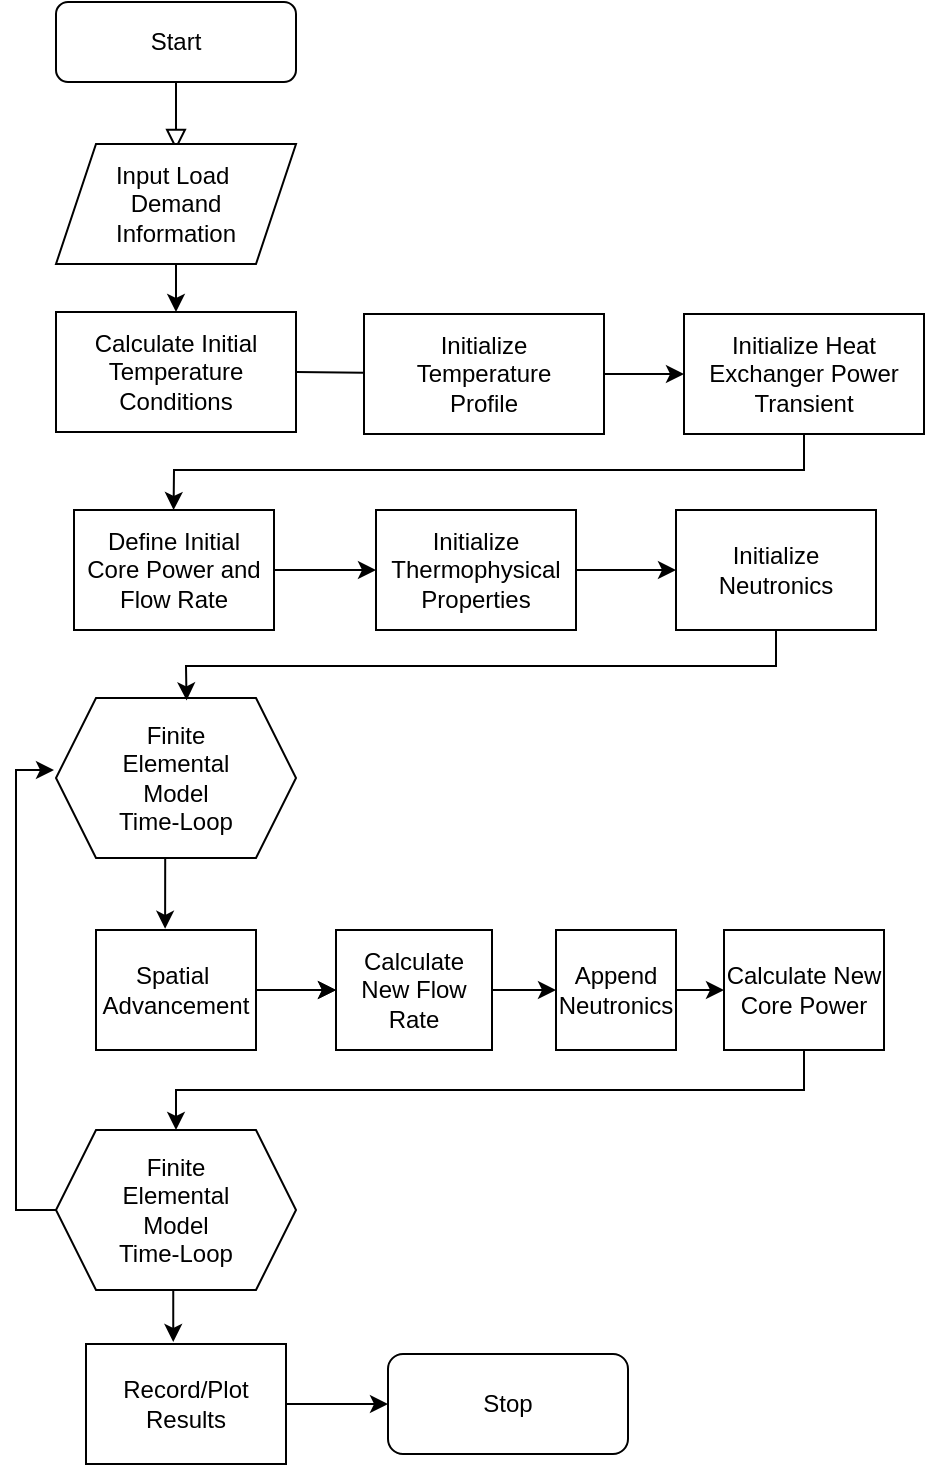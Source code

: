 <mxfile version="22.0.8" type="device">
  <diagram id="C5RBs43oDa-KdzZeNtuy" name="Page-1">
    <mxGraphModel dx="2206" dy="1203" grid="1" gridSize="10" guides="1" tooltips="1" connect="1" arrows="1" fold="1" page="1" pageScale="1" pageWidth="827" pageHeight="1169" math="0" shadow="0">
      <root>
        <mxCell id="WIyWlLk6GJQsqaUBKTNV-0" />
        <mxCell id="WIyWlLk6GJQsqaUBKTNV-1" parent="WIyWlLk6GJQsqaUBKTNV-0" />
        <mxCell id="WIyWlLk6GJQsqaUBKTNV-2" value="" style="rounded=0;html=1;jettySize=auto;orthogonalLoop=1;fontSize=11;endArrow=block;endFill=0;endSize=8;strokeWidth=1;shadow=0;labelBackgroundColor=none;edgeStyle=orthogonalEdgeStyle;" parent="WIyWlLk6GJQsqaUBKTNV-1" source="WIyWlLk6GJQsqaUBKTNV-3" edge="1">
          <mxGeometry relative="1" as="geometry">
            <mxPoint x="220" y="170" as="targetPoint" />
          </mxGeometry>
        </mxCell>
        <mxCell id="WIyWlLk6GJQsqaUBKTNV-3" value="Start" style="rounded=1;whiteSpace=wrap;html=1;fontSize=12;glass=0;strokeWidth=1;shadow=0;" parent="WIyWlLk6GJQsqaUBKTNV-1" vertex="1">
          <mxGeometry x="160" y="96" width="120" height="40" as="geometry" />
        </mxCell>
        <mxCell id="FrEpIwxEG9DmAQTILEQe-0" value="Input Load&amp;nbsp;&lt;br&gt;Demand &lt;br&gt;Information" style="shape=parallelogram;perimeter=parallelogramPerimeter;whiteSpace=wrap;html=1;fixedSize=1;" parent="WIyWlLk6GJQsqaUBKTNV-1" vertex="1">
          <mxGeometry x="160" y="167" width="120" height="60" as="geometry" />
        </mxCell>
        <mxCell id="FrEpIwxEG9DmAQTILEQe-1" value="" style="endArrow=classic;html=1;rounded=0;exitX=0.5;exitY=1;exitDx=0;exitDy=0;" parent="WIyWlLk6GJQsqaUBKTNV-1" source="FrEpIwxEG9DmAQTILEQe-0" target="FrEpIwxEG9DmAQTILEQe-2" edge="1">
          <mxGeometry width="50" height="50" relative="1" as="geometry">
            <mxPoint x="390" y="390" as="sourcePoint" />
            <mxPoint x="220" y="270" as="targetPoint" />
          </mxGeometry>
        </mxCell>
        <mxCell id="FrEpIwxEG9DmAQTILEQe-2" value="Calculate Initial&lt;br&gt;Temperature Conditions" style="rounded=0;whiteSpace=wrap;html=1;" parent="WIyWlLk6GJQsqaUBKTNV-1" vertex="1">
          <mxGeometry x="160" y="251" width="120" height="60" as="geometry" />
        </mxCell>
        <mxCell id="FrEpIwxEG9DmAQTILEQe-3" value="" style="endArrow=classic;html=1;rounded=0;exitX=1;exitY=0.5;exitDx=0;exitDy=0;startArrow=none;" parent="WIyWlLk6GJQsqaUBKTNV-1" source="FrEpIwxEG9DmAQTILEQe-4" edge="1">
          <mxGeometry width="50" height="50" relative="1" as="geometry">
            <mxPoint x="390" y="380" as="sourcePoint" />
            <mxPoint x="330" y="281" as="targetPoint" />
          </mxGeometry>
        </mxCell>
        <mxCell id="FrEpIwxEG9DmAQTILEQe-7" value="" style="edgeStyle=orthogonalEdgeStyle;rounded=0;orthogonalLoop=1;jettySize=auto;html=1;" parent="WIyWlLk6GJQsqaUBKTNV-1" source="FrEpIwxEG9DmAQTILEQe-4" target="FrEpIwxEG9DmAQTILEQe-6" edge="1">
          <mxGeometry relative="1" as="geometry" />
        </mxCell>
        <mxCell id="FrEpIwxEG9DmAQTILEQe-4" value="Initialize &lt;br&gt;Temperature&lt;br&gt;Profile" style="rounded=0;whiteSpace=wrap;html=1;" parent="WIyWlLk6GJQsqaUBKTNV-1" vertex="1">
          <mxGeometry x="314" y="252" width="120" height="60" as="geometry" />
        </mxCell>
        <mxCell id="FrEpIwxEG9DmAQTILEQe-5" value="" style="endArrow=none;html=1;rounded=0;exitX=1;exitY=0.5;exitDx=0;exitDy=0;" parent="WIyWlLk6GJQsqaUBKTNV-1" source="FrEpIwxEG9DmAQTILEQe-2" target="FrEpIwxEG9DmAQTILEQe-4" edge="1">
          <mxGeometry width="50" height="50" relative="1" as="geometry">
            <mxPoint x="280" y="281" as="sourcePoint" />
            <mxPoint x="330" y="281" as="targetPoint" />
          </mxGeometry>
        </mxCell>
        <mxCell id="FrEpIwxEG9DmAQTILEQe-6" value="Initialize Heat Exchanger Power Transient" style="whiteSpace=wrap;html=1;rounded=0;" parent="WIyWlLk6GJQsqaUBKTNV-1" vertex="1">
          <mxGeometry x="474" y="252" width="120" height="60" as="geometry" />
        </mxCell>
        <mxCell id="FrEpIwxEG9DmAQTILEQe-8" value="Finite&lt;br&gt;Elemental&lt;br&gt;Model&lt;br&gt;Time-Loop" style="shape=hexagon;perimeter=hexagonPerimeter2;whiteSpace=wrap;html=1;fixedSize=1;" parent="WIyWlLk6GJQsqaUBKTNV-1" vertex="1">
          <mxGeometry x="160" y="444" width="120" height="80" as="geometry" />
        </mxCell>
        <mxCell id="FrEpIwxEG9DmAQTILEQe-11" value="" style="endArrow=classic;html=1;rounded=0;entryX=0.5;entryY=0;entryDx=0;entryDy=0;exitX=0.5;exitY=1;exitDx=0;exitDy=0;" parent="WIyWlLk6GJQsqaUBKTNV-1" source="FrEpIwxEG9DmAQTILEQe-6" edge="1">
          <mxGeometry width="50" height="50" relative="1" as="geometry">
            <mxPoint x="218.79" y="330" as="sourcePoint" />
            <mxPoint x="218.79" y="350" as="targetPoint" />
            <Array as="points">
              <mxPoint x="534" y="330" />
              <mxPoint x="219" y="330" />
            </Array>
          </mxGeometry>
        </mxCell>
        <mxCell id="FrEpIwxEG9DmAQTILEQe-21" value="" style="edgeStyle=orthogonalEdgeStyle;rounded=0;orthogonalLoop=1;jettySize=auto;html=1;" parent="WIyWlLk6GJQsqaUBKTNV-1" source="FrEpIwxEG9DmAQTILEQe-17" target="FrEpIwxEG9DmAQTILEQe-20" edge="1">
          <mxGeometry relative="1" as="geometry" />
        </mxCell>
        <mxCell id="pX-DST7V-c7ylXV_XScW-7" value="" style="edgeStyle=orthogonalEdgeStyle;rounded=0;orthogonalLoop=1;jettySize=auto;html=1;" edge="1" parent="WIyWlLk6GJQsqaUBKTNV-1" source="FrEpIwxEG9DmAQTILEQe-17" target="FrEpIwxEG9DmAQTILEQe-20">
          <mxGeometry relative="1" as="geometry" />
        </mxCell>
        <mxCell id="FrEpIwxEG9DmAQTILEQe-17" value="Spatial&amp;nbsp;&lt;br&gt;Advancement" style="whiteSpace=wrap;html=1;" parent="WIyWlLk6GJQsqaUBKTNV-1" vertex="1">
          <mxGeometry x="180" y="560" width="80" height="60" as="geometry" />
        </mxCell>
        <mxCell id="FrEpIwxEG9DmAQTILEQe-23" value="" style="edgeStyle=orthogonalEdgeStyle;rounded=0;orthogonalLoop=1;jettySize=auto;html=1;" parent="WIyWlLk6GJQsqaUBKTNV-1" source="FrEpIwxEG9DmAQTILEQe-20" target="FrEpIwxEG9DmAQTILEQe-22" edge="1">
          <mxGeometry relative="1" as="geometry" />
        </mxCell>
        <mxCell id="FrEpIwxEG9DmAQTILEQe-20" value="Calculate New Flow Rate" style="whiteSpace=wrap;html=1;" parent="WIyWlLk6GJQsqaUBKTNV-1" vertex="1">
          <mxGeometry x="300" y="560" width="78" height="60" as="geometry" />
        </mxCell>
        <mxCell id="pX-DST7V-c7ylXV_XScW-4" style="edgeStyle=orthogonalEdgeStyle;rounded=0;orthogonalLoop=1;jettySize=auto;html=1;exitX=1;exitY=0.5;exitDx=0;exitDy=0;entryX=0;entryY=0.5;entryDx=0;entryDy=0;" edge="1" parent="WIyWlLk6GJQsqaUBKTNV-1" source="FrEpIwxEG9DmAQTILEQe-22" target="FrEpIwxEG9DmAQTILEQe-44">
          <mxGeometry relative="1" as="geometry" />
        </mxCell>
        <mxCell id="FrEpIwxEG9DmAQTILEQe-22" value="Append Neutronics" style="whiteSpace=wrap;html=1;" parent="WIyWlLk6GJQsqaUBKTNV-1" vertex="1">
          <mxGeometry x="410" y="560" width="60" height="60" as="geometry" />
        </mxCell>
        <mxCell id="FrEpIwxEG9DmAQTILEQe-32" value="" style="edgeStyle=orthogonalEdgeStyle;rounded=0;orthogonalLoop=1;jettySize=auto;html=1;" parent="WIyWlLk6GJQsqaUBKTNV-1" source="FrEpIwxEG9DmAQTILEQe-33" target="FrEpIwxEG9DmAQTILEQe-35" edge="1">
          <mxGeometry relative="1" as="geometry" />
        </mxCell>
        <mxCell id="FrEpIwxEG9DmAQTILEQe-33" value="Define Initial &lt;br&gt;Core Power and Flow Rate" style="whiteSpace=wrap;html=1;" parent="WIyWlLk6GJQsqaUBKTNV-1" vertex="1">
          <mxGeometry x="169" y="350" width="100" height="60" as="geometry" />
        </mxCell>
        <mxCell id="FrEpIwxEG9DmAQTILEQe-34" value="" style="edgeStyle=orthogonalEdgeStyle;rounded=0;orthogonalLoop=1;jettySize=auto;html=1;" parent="WIyWlLk6GJQsqaUBKTNV-1" source="FrEpIwxEG9DmAQTILEQe-35" target="FrEpIwxEG9DmAQTILEQe-36" edge="1">
          <mxGeometry relative="1" as="geometry" />
        </mxCell>
        <mxCell id="FrEpIwxEG9DmAQTILEQe-35" value="Initialize Thermophysical Properties" style="whiteSpace=wrap;html=1;" parent="WIyWlLk6GJQsqaUBKTNV-1" vertex="1">
          <mxGeometry x="320" y="350" width="100" height="60" as="geometry" />
        </mxCell>
        <mxCell id="FrEpIwxEG9DmAQTILEQe-36" value="Initialize Neutronics" style="whiteSpace=wrap;html=1;" parent="WIyWlLk6GJQsqaUBKTNV-1" vertex="1">
          <mxGeometry x="470" y="350" width="100" height="60" as="geometry" />
        </mxCell>
        <mxCell id="pX-DST7V-c7ylXV_XScW-8" style="edgeStyle=orthogonalEdgeStyle;rounded=0;orthogonalLoop=1;jettySize=auto;html=1;exitX=0.5;exitY=1;exitDx=0;exitDy=0;entryX=0.5;entryY=0;entryDx=0;entryDy=0;" edge="1" parent="WIyWlLk6GJQsqaUBKTNV-1" source="FrEpIwxEG9DmAQTILEQe-44" target="FrEpIwxEG9DmAQTILEQe-52">
          <mxGeometry relative="1" as="geometry" />
        </mxCell>
        <mxCell id="FrEpIwxEG9DmAQTILEQe-44" value="Calculate New&lt;br&gt;Core Power" style="whiteSpace=wrap;html=1;" parent="WIyWlLk6GJQsqaUBKTNV-1" vertex="1">
          <mxGeometry x="494" y="560" width="80" height="60" as="geometry" />
        </mxCell>
        <mxCell id="FrEpIwxEG9DmAQTILEQe-52" value="Finite&lt;br&gt;Elemental&lt;br&gt;Model&lt;br&gt;Time-Loop" style="shape=hexagon;perimeter=hexagonPerimeter2;whiteSpace=wrap;html=1;fixedSize=1;" parent="WIyWlLk6GJQsqaUBKTNV-1" vertex="1">
          <mxGeometry x="160" y="660" width="120" height="80" as="geometry" />
        </mxCell>
        <mxCell id="FrEpIwxEG9DmAQTILEQe-54" value="" style="edgeStyle=orthogonalEdgeStyle;rounded=0;orthogonalLoop=1;jettySize=auto;html=1;" parent="WIyWlLk6GJQsqaUBKTNV-1" edge="1">
          <mxGeometry relative="1" as="geometry">
            <mxPoint x="218.627" y="740" as="sourcePoint" />
            <mxPoint x="218.627" y="766" as="targetPoint" />
          </mxGeometry>
        </mxCell>
        <mxCell id="FrEpIwxEG9DmAQTILEQe-60" value="" style="endArrow=classic;html=1;rounded=0;entryX=0.544;entryY=0.015;entryDx=0;entryDy=0;exitX=0.5;exitY=1;exitDx=0;exitDy=0;entryPerimeter=0;" parent="WIyWlLk6GJQsqaUBKTNV-1" target="FrEpIwxEG9DmAQTILEQe-8" edge="1" source="FrEpIwxEG9DmAQTILEQe-36">
          <mxGeometry width="50" height="50" relative="1" as="geometry">
            <mxPoint x="464.0" y="410" as="sourcePoint" />
            <mxPoint x="148.79" y="448" as="targetPoint" />
            <Array as="points">
              <mxPoint x="520" y="428" />
              <mxPoint x="305" y="428" />
              <mxPoint x="225" y="428" />
            </Array>
          </mxGeometry>
        </mxCell>
        <mxCell id="FrEpIwxEG9DmAQTILEQe-62" value="" style="endArrow=classic;html=1;rounded=0;entryX=0;entryY=0.5;entryDx=0;entryDy=0;exitX=0;exitY=0.5;exitDx=0;exitDy=0;" parent="WIyWlLk6GJQsqaUBKTNV-1" source="FrEpIwxEG9DmAQTILEQe-52" edge="1">
          <mxGeometry width="50" height="50" relative="1" as="geometry">
            <mxPoint x="162" y="928" as="sourcePoint" />
            <mxPoint x="159" y="480" as="targetPoint" />
            <Array as="points">
              <mxPoint x="140" y="700" />
              <mxPoint x="140" y="480" />
            </Array>
          </mxGeometry>
        </mxCell>
        <mxCell id="FrEpIwxEG9DmAQTILEQe-67" value="" style="edgeStyle=orthogonalEdgeStyle;rounded=0;orthogonalLoop=1;jettySize=auto;html=1;" parent="WIyWlLk6GJQsqaUBKTNV-1" source="FrEpIwxEG9DmAQTILEQe-65" target="FrEpIwxEG9DmAQTILEQe-66" edge="1">
          <mxGeometry relative="1" as="geometry" />
        </mxCell>
        <mxCell id="FrEpIwxEG9DmAQTILEQe-65" value="Record/Plot&lt;br&gt;Results" style="whiteSpace=wrap;html=1;" parent="WIyWlLk6GJQsqaUBKTNV-1" vertex="1">
          <mxGeometry x="175" y="767" width="100" height="60" as="geometry" />
        </mxCell>
        <mxCell id="FrEpIwxEG9DmAQTILEQe-66" value="Stop" style="rounded=1;whiteSpace=wrap;html=1;" parent="WIyWlLk6GJQsqaUBKTNV-1" vertex="1">
          <mxGeometry x="326" y="772" width="120" height="50" as="geometry" />
        </mxCell>
        <mxCell id="pX-DST7V-c7ylXV_XScW-3" style="edgeStyle=orthogonalEdgeStyle;rounded=0;orthogonalLoop=1;jettySize=auto;html=1;exitX=0.5;exitY=1;exitDx=0;exitDy=0;entryX=0.432;entryY=-0.01;entryDx=0;entryDy=0;entryPerimeter=0;" edge="1" parent="WIyWlLk6GJQsqaUBKTNV-1" source="FrEpIwxEG9DmAQTILEQe-8" target="FrEpIwxEG9DmAQTILEQe-17">
          <mxGeometry relative="1" as="geometry" />
        </mxCell>
      </root>
    </mxGraphModel>
  </diagram>
</mxfile>
